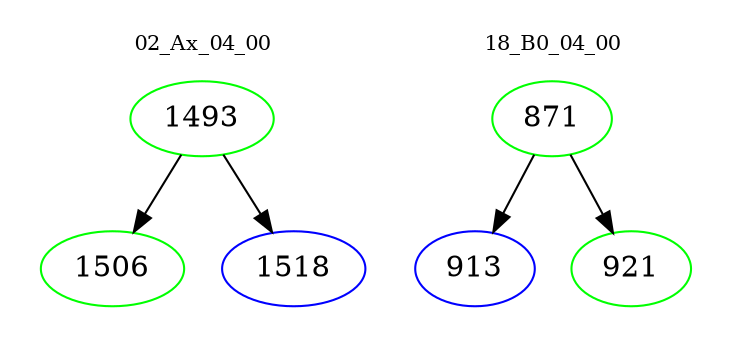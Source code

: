 digraph{
subgraph cluster_0 {
color = white
label = "02_Ax_04_00";
fontsize=10;
T0_1493 [label="1493", color="green"]
T0_1493 -> T0_1506 [color="black"]
T0_1506 [label="1506", color="green"]
T0_1493 -> T0_1518 [color="black"]
T0_1518 [label="1518", color="blue"]
}
subgraph cluster_1 {
color = white
label = "18_B0_04_00";
fontsize=10;
T1_871 [label="871", color="green"]
T1_871 -> T1_913 [color="black"]
T1_913 [label="913", color="blue"]
T1_871 -> T1_921 [color="black"]
T1_921 [label="921", color="green"]
}
}
